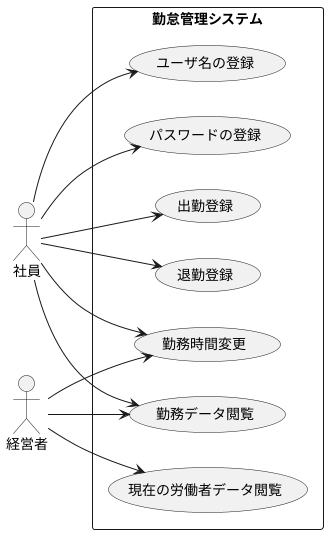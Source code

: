 @startuml

left to right direction
actor "社員" as actor01
actor "経営者" as actor02
rectangle "勤怠管理システム" {
    usecase "ユーザ名の登録" as usecase01
    usecase "パスワードの登録" as usecase02
    usecase "出勤登録" as usecase03
    usecase "退勤登録" as usecase04
    usecase "勤務時間変更" as usecase05
    usecase "勤務データ閲覧" as usecase06
    usecase "現在の労働者データ閲覧" as usecase07
}
actor01 --> usecase01
actor01 --> usecase02
actor01 --> usecase03
actor01 --> usecase04
actor01 --> usecase05
actor01 --> usecase06
actor02 --> usecase05
actor02 --> usecase06
actor02 --> usecase07

@enduml